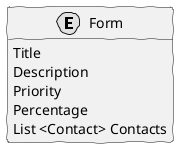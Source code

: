 @startuml  dm.png
skinparam handwritten true
skinparam monochrome true
skinparam packageStyle rect
skinparam defaultFontName FG Virgil
skinparam shadowing false

hide empty methods

class Form << (E,yellow) >> {
	Title
	Description
	Priority
	Percentage
  List <Contact> Contacts
}

@enduml

